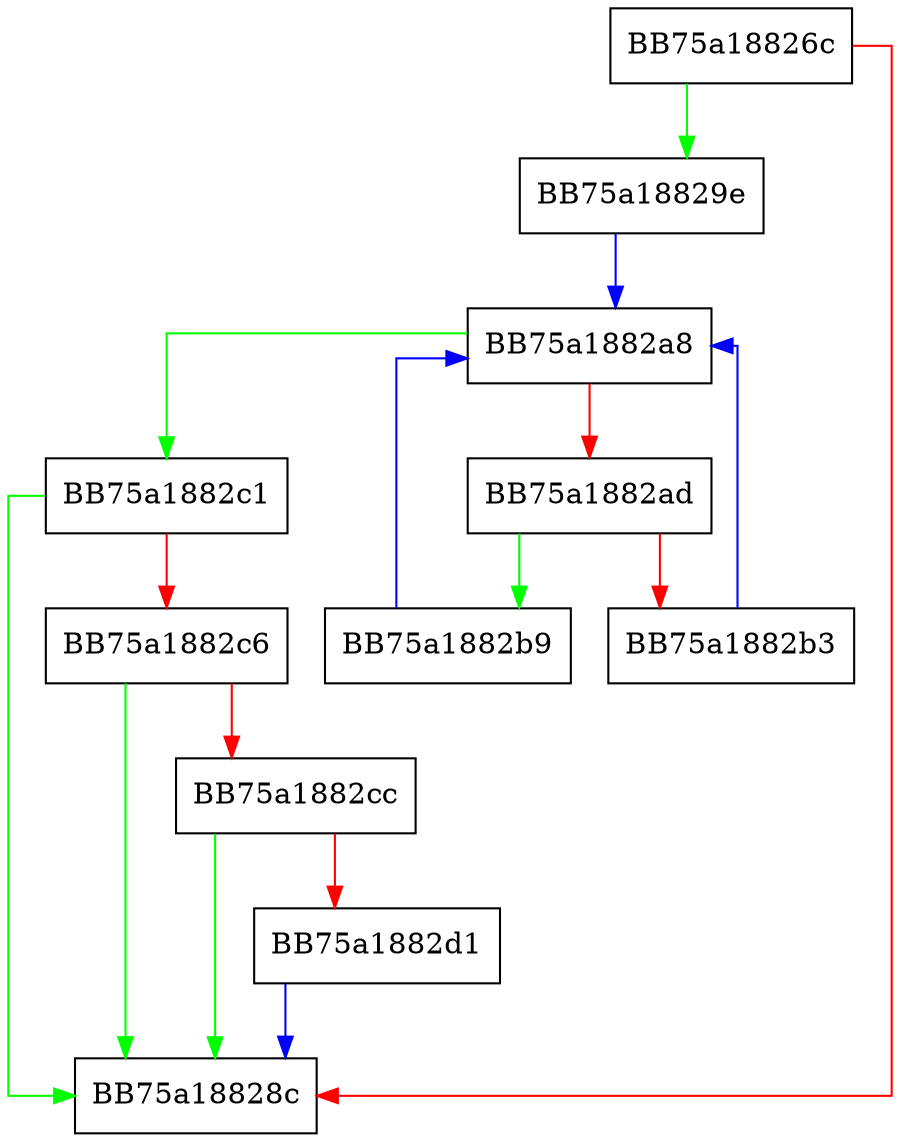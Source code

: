 digraph IsDisabledSignatureDyn {
  node [shape="box"];
  graph [splines=ortho];
  BB75a18826c -> BB75a18829e [color="green"];
  BB75a18826c -> BB75a18828c [color="red"];
  BB75a18829e -> BB75a1882a8 [color="blue"];
  BB75a1882a8 -> BB75a1882c1 [color="green"];
  BB75a1882a8 -> BB75a1882ad [color="red"];
  BB75a1882ad -> BB75a1882b9 [color="green"];
  BB75a1882ad -> BB75a1882b3 [color="red"];
  BB75a1882b3 -> BB75a1882a8 [color="blue"];
  BB75a1882b9 -> BB75a1882a8 [color="blue"];
  BB75a1882c1 -> BB75a18828c [color="green"];
  BB75a1882c1 -> BB75a1882c6 [color="red"];
  BB75a1882c6 -> BB75a18828c [color="green"];
  BB75a1882c6 -> BB75a1882cc [color="red"];
  BB75a1882cc -> BB75a18828c [color="green"];
  BB75a1882cc -> BB75a1882d1 [color="red"];
  BB75a1882d1 -> BB75a18828c [color="blue"];
}